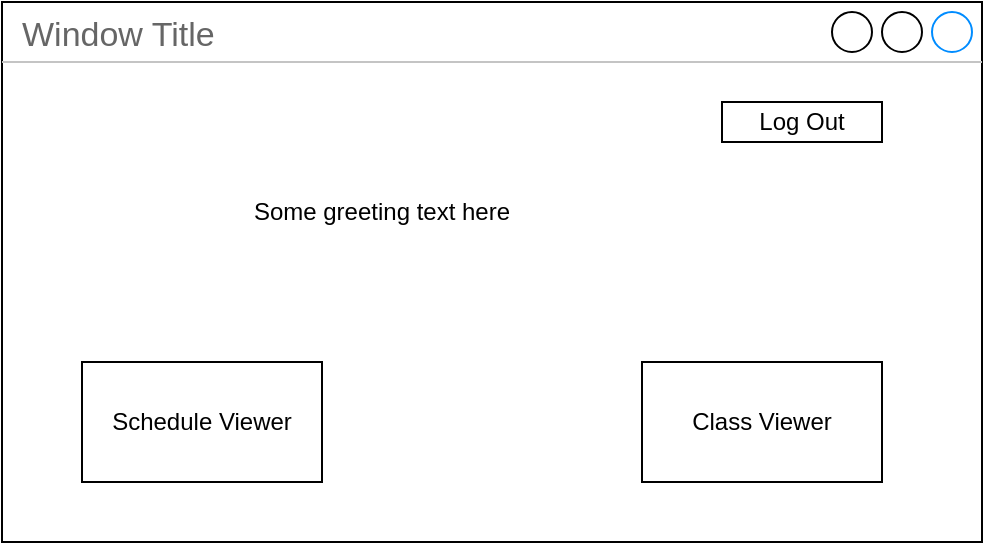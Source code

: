 <mxfile version="14.9.6" type="device" pages="4"><diagram id="OkeJEXjyOhNb1DXia92n" name="Main Menu"><mxGraphModel dx="1086" dy="926" grid="1" gridSize="10" guides="1" tooltips="1" connect="1" arrows="1" fold="1" page="1" pageScale="1" pageWidth="1169" pageHeight="827" math="0" shadow="0"><root><mxCell id="0"/><mxCell id="1" parent="0"/><mxCell id="2RnKdpBmW_sYl1OGGd_N-2" value="Window Title" style="strokeWidth=1;shadow=0;dashed=0;align=center;html=1;shape=mxgraph.mockup.containers.window;align=left;verticalAlign=top;spacingLeft=8;strokeColor2=#008cff;strokeColor3=#c4c4c4;fontColor=#666666;mainText=;fontSize=17;labelBackgroundColor=none;" parent="1" vertex="1"><mxGeometry x="40" y="40" width="490" height="270" as="geometry"/></mxCell><mxCell id="2RnKdpBmW_sYl1OGGd_N-3" value="Schedule Viewer" style="rounded=0;whiteSpace=wrap;html=1;" parent="1" vertex="1"><mxGeometry x="80" y="220" width="120" height="60" as="geometry"/></mxCell><mxCell id="2RnKdpBmW_sYl1OGGd_N-4" value="Class Viewer" style="rounded=0;whiteSpace=wrap;html=1;" parent="1" vertex="1"><mxGeometry x="360" y="220" width="120" height="60" as="geometry"/></mxCell><mxCell id="2RnKdpBmW_sYl1OGGd_N-5" value="Log Out" style="rounded=0;whiteSpace=wrap;html=1;" parent="1" vertex="1"><mxGeometry x="400" y="90" width="80" height="20" as="geometry"/></mxCell><mxCell id="2RnKdpBmW_sYl1OGGd_N-8" value="Some greeting text here" style="text;html=1;strokeColor=none;fillColor=none;align=center;verticalAlign=middle;whiteSpace=wrap;rounded=0;" parent="1" vertex="1"><mxGeometry x="80" y="90" width="300" height="110" as="geometry"/></mxCell></root></mxGraphModel></diagram><diagram id="iJNaLDrvfIrp6S9hm5Yu" name="Login Window"><mxGraphModel dx="1086" dy="926" grid="1" gridSize="10" guides="1" tooltips="1" connect="1" arrows="1" fold="1" page="1" pageScale="1" pageWidth="1169" pageHeight="827" math="0" shadow="0"><root><mxCell id="0Fs96-Xyvky78yr7Iydg-0"/><mxCell id="0Fs96-Xyvky78yr7Iydg-1" parent="0Fs96-Xyvky78yr7Iydg-0"/><mxCell id="0Fs96-Xyvky78yr7Iydg-2" value="Window Title" style="strokeWidth=1;shadow=0;dashed=0;align=center;html=1;shape=mxgraph.mockup.containers.window;align=left;verticalAlign=top;spacingLeft=8;strokeColor2=#008cff;strokeColor3=#c4c4c4;fontColor=#666666;mainText=;fontSize=17;labelBackgroundColor=none;" vertex="1" parent="0Fs96-Xyvky78yr7Iydg-1"><mxGeometry x="130" y="130" width="240" height="240" as="geometry"/></mxCell><mxCell id="0Fs96-Xyvky78yr7Iydg-3" value="Username:" style="text;html=1;strokeColor=none;fillColor=none;align=center;verticalAlign=middle;whiteSpace=wrap;rounded=0;" vertex="1" parent="0Fs96-Xyvky78yr7Iydg-1"><mxGeometry x="140" y="200" width="100" height="20" as="geometry"/></mxCell><mxCell id="0Fs96-Xyvky78yr7Iydg-4" value="Text Input" style="rounded=0;whiteSpace=wrap;html=1;" vertex="1" parent="0Fs96-Xyvky78yr7Iydg-1"><mxGeometry x="260" y="200" width="100" height="20" as="geometry"/></mxCell><mxCell id="0Fs96-Xyvky78yr7Iydg-5" value="Password:" style="text;html=1;strokeColor=none;fillColor=none;align=center;verticalAlign=middle;whiteSpace=wrap;rounded=0;" vertex="1" parent="0Fs96-Xyvky78yr7Iydg-1"><mxGeometry x="140" y="260" width="100" height="20" as="geometry"/></mxCell><mxCell id="0Fs96-Xyvky78yr7Iydg-6" value="Text Input" style="rounded=0;whiteSpace=wrap;html=1;" vertex="1" parent="0Fs96-Xyvky78yr7Iydg-1"><mxGeometry x="260" y="260" width="100" height="20" as="geometry"/></mxCell><mxCell id="0Fs96-Xyvky78yr7Iydg-8" value="Login Button" style="rounded=0;whiteSpace=wrap;html=1;" vertex="1" parent="0Fs96-Xyvky78yr7Iydg-1"><mxGeometry x="260" y="320" width="100" height="20" as="geometry"/></mxCell></root></mxGraphModel></diagram><diagram id="VroC0lvuh7wu_0zEVhde" name="Schedule Viewer"><mxGraphModel dx="905" dy="772" grid="1" gridSize="10" guides="1" tooltips="1" connect="1" arrows="1" fold="1" page="1" pageScale="1" pageWidth="1169" pageHeight="827" math="0" shadow="0"><root><mxCell id="tjFmBNINqRIGunF7fh-N-0"/><mxCell id="tjFmBNINqRIGunF7fh-N-1" parent="tjFmBNINqRIGunF7fh-N-0"/><mxCell id="tjFmBNINqRIGunF7fh-N-2" value="Window Title" style="strokeWidth=1;shadow=0;dashed=0;align=center;html=1;shape=mxgraph.mockup.containers.window;align=left;verticalAlign=top;spacingLeft=8;strokeColor2=#008cff;strokeColor3=#c4c4c4;fontColor=#666666;mainText=;fontSize=17;labelBackgroundColor=none;" vertex="1" parent="tjFmBNINqRIGunF7fh-N-1"><mxGeometry x="160" y="170" width="550" height="380" as="geometry"/></mxCell><mxCell id="tjFmBNINqRIGunF7fh-N-3" value="" style="shape=table;html=1;whiteSpace=wrap;startSize=0;container=1;collapsible=0;childLayout=tableLayout;" vertex="1" parent="tjFmBNINqRIGunF7fh-N-1"><mxGeometry x="190" y="220" width="490" height="260" as="geometry"/></mxCell><mxCell id="tjFmBNINqRIGunF7fh-N-4" value="" style="shape=partialRectangle;html=1;whiteSpace=wrap;collapsible=0;dropTarget=0;pointerEvents=0;fillColor=none;top=0;left=0;bottom=0;right=0;points=[[0,0.5],[1,0.5]];portConstraint=eastwest;" vertex="1" parent="tjFmBNINqRIGunF7fh-N-3"><mxGeometry width="490" height="87" as="geometry"/></mxCell><mxCell id="tjFmBNINqRIGunF7fh-N-5" value="" style="shape=partialRectangle;html=1;whiteSpace=wrap;connectable=0;fillColor=none;top=0;left=0;bottom=0;right=0;overflow=hidden;pointerEvents=1;" vertex="1" parent="tjFmBNINqRIGunF7fh-N-4"><mxGeometry width="162" height="87" as="geometry"/></mxCell><mxCell id="tjFmBNINqRIGunF7fh-N-6" value="" style="shape=partialRectangle;html=1;whiteSpace=wrap;connectable=0;fillColor=none;top=0;left=0;bottom=0;right=0;overflow=hidden;pointerEvents=1;" vertex="1" parent="tjFmBNINqRIGunF7fh-N-4"><mxGeometry x="162" width="166" height="87" as="geometry"/></mxCell><mxCell id="tjFmBNINqRIGunF7fh-N-7" value="" style="shape=partialRectangle;html=1;whiteSpace=wrap;connectable=0;fillColor=none;top=0;left=0;bottom=0;right=0;overflow=hidden;pointerEvents=1;" vertex="1" parent="tjFmBNINqRIGunF7fh-N-4"><mxGeometry x="328" width="162" height="87" as="geometry"/></mxCell><mxCell id="tjFmBNINqRIGunF7fh-N-8" value="" style="shape=partialRectangle;html=1;whiteSpace=wrap;collapsible=0;dropTarget=0;pointerEvents=0;fillColor=none;top=0;left=0;bottom=0;right=0;points=[[0,0.5],[1,0.5]];portConstraint=eastwest;" vertex="1" parent="tjFmBNINqRIGunF7fh-N-3"><mxGeometry y="87" width="490" height="86" as="geometry"/></mxCell><mxCell id="tjFmBNINqRIGunF7fh-N-9" value="" style="shape=partialRectangle;html=1;whiteSpace=wrap;connectable=0;fillColor=none;top=0;left=0;bottom=0;right=0;overflow=hidden;pointerEvents=1;" vertex="1" parent="tjFmBNINqRIGunF7fh-N-8"><mxGeometry width="162" height="86" as="geometry"/></mxCell><mxCell id="tjFmBNINqRIGunF7fh-N-10" value="This will have 7 columns, one for each day of the week, and however many rows that there are class periods." style="shape=partialRectangle;html=1;whiteSpace=wrap;connectable=0;fillColor=none;top=0;left=0;bottom=0;right=0;overflow=hidden;pointerEvents=1;" vertex="1" parent="tjFmBNINqRIGunF7fh-N-8"><mxGeometry x="162" width="166" height="86" as="geometry"/></mxCell><mxCell id="tjFmBNINqRIGunF7fh-N-11" value="" style="shape=partialRectangle;html=1;whiteSpace=wrap;connectable=0;fillColor=none;top=0;left=0;bottom=0;right=0;overflow=hidden;pointerEvents=1;" vertex="1" parent="tjFmBNINqRIGunF7fh-N-8"><mxGeometry x="328" width="162" height="86" as="geometry"/></mxCell><mxCell id="tjFmBNINqRIGunF7fh-N-12" value="" style="shape=partialRectangle;html=1;whiteSpace=wrap;collapsible=0;dropTarget=0;pointerEvents=0;fillColor=none;top=0;left=0;bottom=0;right=0;points=[[0,0.5],[1,0.5]];portConstraint=eastwest;" vertex="1" parent="tjFmBNINqRIGunF7fh-N-3"><mxGeometry y="173" width="490" height="87" as="geometry"/></mxCell><mxCell id="tjFmBNINqRIGunF7fh-N-13" value="" style="shape=partialRectangle;html=1;whiteSpace=wrap;connectable=0;fillColor=none;top=0;left=0;bottom=0;right=0;overflow=hidden;pointerEvents=1;" vertex="1" parent="tjFmBNINqRIGunF7fh-N-12"><mxGeometry width="162" height="87" as="geometry"/></mxCell><mxCell id="tjFmBNINqRIGunF7fh-N-14" value="" style="shape=partialRectangle;html=1;whiteSpace=wrap;connectable=0;fillColor=none;top=0;left=0;bottom=0;right=0;overflow=hidden;pointerEvents=1;" vertex="1" parent="tjFmBNINqRIGunF7fh-N-12"><mxGeometry x="162" width="166" height="87" as="geometry"/></mxCell><mxCell id="tjFmBNINqRIGunF7fh-N-15" value="" style="shape=partialRectangle;html=1;whiteSpace=wrap;connectable=0;fillColor=none;top=0;left=0;bottom=0;right=0;overflow=hidden;pointerEvents=1;" vertex="1" parent="tjFmBNINqRIGunF7fh-N-12"><mxGeometry x="328" width="162" height="87" as="geometry"/></mxCell><mxCell id="tjFmBNINqRIGunF7fh-N-16" value="Close" style="rounded=0;whiteSpace=wrap;html=1;" vertex="1" parent="tjFmBNINqRIGunF7fh-N-1"><mxGeometry x="560" y="500" width="120" height="30" as="geometry"/></mxCell></root></mxGraphModel></diagram><diagram id="8XHDnp7jG2QPKnNw4YIV" name="Class Viewer"><mxGraphModel dx="1086" dy="926" grid="1" gridSize="10" guides="1" tooltips="1" connect="1" arrows="1" fold="1" page="1" pageScale="1" pageWidth="1169" pageHeight="827" math="0" shadow="0"><root><mxCell id="kqpajVbsQyG9I-GAF5Xn-0"/><mxCell id="kqpajVbsQyG9I-GAF5Xn-1" parent="kqpajVbsQyG9I-GAF5Xn-0"/><mxCell id="kqpajVbsQyG9I-GAF5Xn-2" value="Window Title" style="strokeWidth=1;shadow=0;dashed=0;align=center;html=1;shape=mxgraph.mockup.containers.window;align=left;verticalAlign=top;spacingLeft=8;strokeColor2=#008cff;strokeColor3=#c4c4c4;fontColor=#666666;mainText=;fontSize=17;labelBackgroundColor=none;" parent="kqpajVbsQyG9I-GAF5Xn-1" vertex="1"><mxGeometry x="180" y="150" width="550" height="380" as="geometry"/></mxCell><mxCell id="kqpajVbsQyG9I-GAF5Xn-4" value="Combo box for selecting the class" style="rounded=0;whiteSpace=wrap;html=1;" parent="kqpajVbsQyG9I-GAF5Xn-1" vertex="1"><mxGeometry x="200" y="200" width="510" height="30" as="geometry"/></mxCell><mxCell id="kqpajVbsQyG9I-GAF5Xn-5" value="Information about the class" style="text;html=1;strokeColor=none;fillColor=none;align=center;verticalAlign=middle;whiteSpace=wrap;rounded=0;" parent="kqpajVbsQyG9I-GAF5Xn-1" vertex="1"><mxGeometry x="200" y="260" width="420" height="250" as="geometry"/></mxCell><mxCell id="kqpajVbsQyG9I-GAF5Xn-6" value="Close form button" style="rounded=0;whiteSpace=wrap;html=1;" parent="kqpajVbsQyG9I-GAF5Xn-1" vertex="1"><mxGeometry x="590" y="490" width="120" height="20" as="geometry"/></mxCell></root></mxGraphModel></diagram></mxfile>